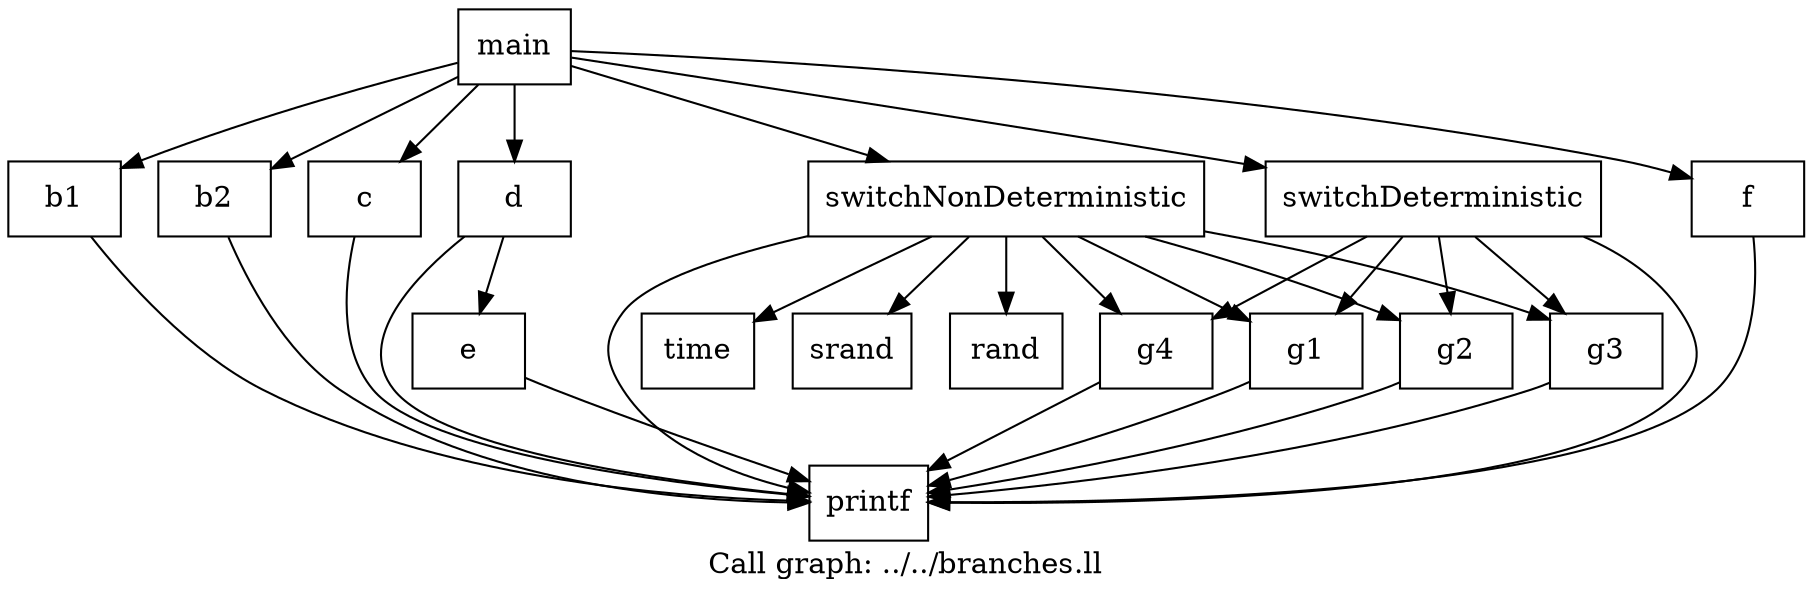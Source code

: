digraph "Call graph: ../../branches.ll" {
	label="Call graph: ../../branches.ll";

	Node0x5644130c2980 [shape=record,label="{b1}"];
	Node0x5644130c2980 -> Node0x5644130c37b0;
	Node0x5644130c37b0 [shape=record,label="{printf}"];
	Node0x5644130ab6c0 [shape=record,label="{b2}"];
	Node0x5644130ab6c0 -> Node0x5644130c37b0;
	Node0x5644130c5630 [shape=record,label="{c}"];
	Node0x5644130c5630 -> Node0x5644130c37b0;
	Node0x5644130ddab0 [shape=record,label="{e}"];
	Node0x5644130ddab0 -> Node0x5644130c37b0;
	Node0x5644130ddcb0 [shape=record,label="{d}"];
	Node0x5644130ddcb0 -> Node0x5644130c37b0;
	Node0x5644130ddcb0 -> Node0x5644130ddab0;
	Node0x5644130ddd60 [shape=record,label="{f}"];
	Node0x5644130ddd60 -> Node0x5644130c37b0;
	Node0x5644130ddde0 [shape=record,label="{g1}"];
	Node0x5644130ddde0 -> Node0x5644130c37b0;
	Node0x5644130dde90 [shape=record,label="{g2}"];
	Node0x5644130dde90 -> Node0x5644130c37b0;
	Node0x5644130de1d0 [shape=record,label="{g3}"];
	Node0x5644130de1d0 -> Node0x5644130c37b0;
	Node0x5644130de280 [shape=record,label="{g4}"];
	Node0x5644130de280 -> Node0x5644130c37b0;
	Node0x5644130de330 [shape=record,label="{switchDeterministic}"];
	Node0x5644130de330 -> Node0x5644130ddde0;
	Node0x5644130de330 -> Node0x5644130dde90;
	Node0x5644130de330 -> Node0x5644130de1d0;
	Node0x5644130de330 -> Node0x5644130de280;
	Node0x5644130de330 -> Node0x5644130c37b0;
	Node0x5644130de440 [shape=record,label="{switchNonDeterministic}"];
	Node0x5644130de440 -> Node0x5644130de4c0;
	Node0x5644130de440 -> Node0x5644130de540;
	Node0x5644130de440 -> Node0x5644130de5c0;
	Node0x5644130de440 -> Node0x5644130ddde0;
	Node0x5644130de440 -> Node0x5644130dde90;
	Node0x5644130de440 -> Node0x5644130de1d0;
	Node0x5644130de440 -> Node0x5644130de280;
	Node0x5644130de440 -> Node0x5644130c37b0;
	Node0x5644130de4c0 [shape=record,label="{time}"];
	Node0x5644130de540 [shape=record,label="{srand}"];
	Node0x5644130de5c0 [shape=record,label="{rand}"];
	Node0x5644130de7f0 [shape=record,label="{main}"];
	Node0x5644130de7f0 -> Node0x5644130c2980;
	Node0x5644130de7f0 -> Node0x5644130ab6c0;
	Node0x5644130de7f0 -> Node0x5644130c5630;
	Node0x5644130de7f0 -> Node0x5644130ddcb0;
	Node0x5644130de7f0 -> Node0x5644130ddd60;
	Node0x5644130de7f0 -> Node0x5644130de330;
	Node0x5644130de7f0 -> Node0x5644130de440;
}
